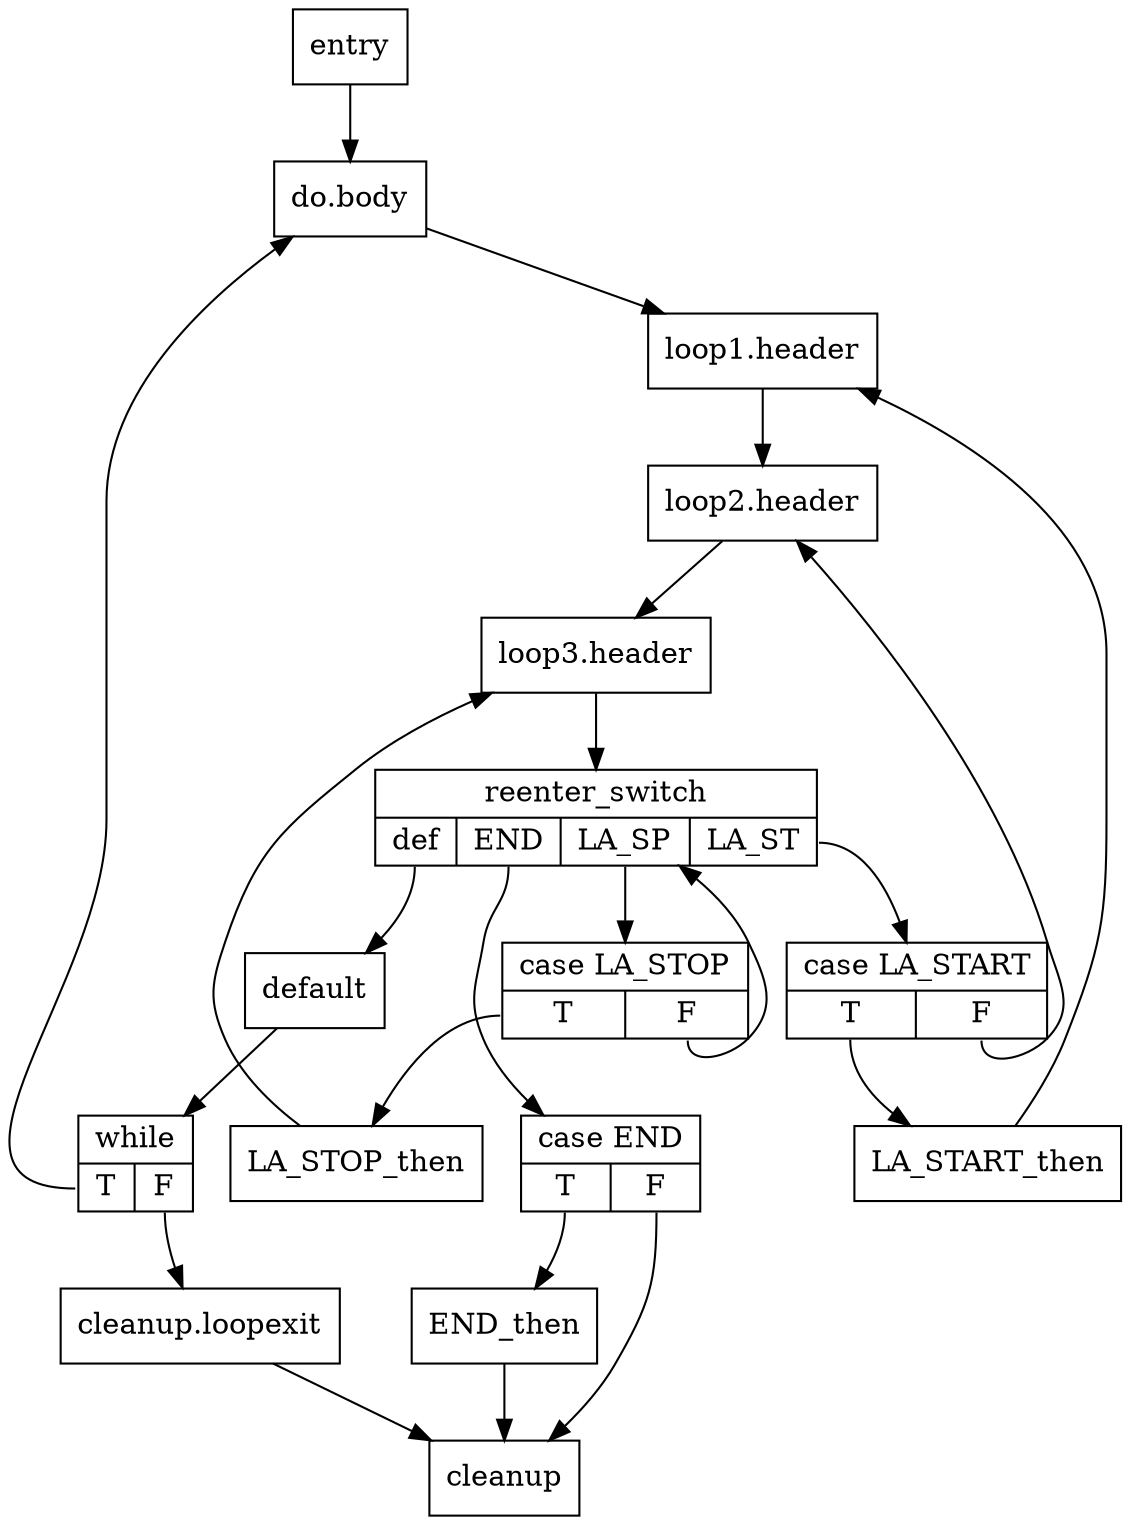 digraph "CFG for 'S_regmatch_draft' function" {

	Node0x55d815232b10 [shape=record, label="{entry}"];
	Node0x55d815232b10 -> Node0x55d815232bc0;
	Node0x55d815232bc0 [shape=record, label="{do.body}"];
	Node0x55d815232bc0 -> Node0x55d815234490;
	Node0x55d815234490 [shape=record, label="{loop1.header}"];
	Node0x55d815234490 -> Node0x55d815234c90;
	Node0x55d815234c90 [shape=record, label="{loop2.header}"];
	Node0x55d815234c90 -> Node0x55d815235490;
	Node0x55d815235490 [shape=record, label="{loop3.header}"];
	Node0x55d815235490 -> Node0x55d815235ad0;
	Node0x55d815235ad0 [shape=record, label="{reenter_switch|{<s0>def|<s1>END|<s2>LA_SP|<s3>LA_ST}}"];
	Node0x55d815235ad0:s0 -> Node0x55d8152369b0;
	Node0x55d815235ad0:s1 -> Node0x55d8152372d0;
	Node0x55d815235ad0:s2 -> Node0x55d815235b90;
	Node0x55d815235ad0:s3 -> Node0x55d815234dd0;
	Node0x55d8152372d0 [shape=record, label="{case END|{<s0>T|<s1>F}}"];
	Node0x55d8152372d0:s0 -> Node0x55d815237430;
	Node0x55d8152372d0:s1 -> Node0x55d8152374a0;
	Node0x55d815237430 [shape=record, label="{END_then}"];
	Node0x55d815237430 -> Node0x55d8152374a0;
	Node0x55d815234dd0 [shape=record, label="{case LA_START|{<s0>T|<s1>F}}"];
	Node0x55d815234dd0:s0 -> Node0x55d815234650;
	Node0x55d815234dd0:s1 -> Node0x55d815234c90;
	Node0x55d815234650 [shape=record, label="{LA_START_then}"];
	Node0x55d815234650 -> Node0x55d815234490;
	Node0x55d815235b90 [shape=record, label="{case LA_STOP|{<s0>T|<s1>F}}"];
	Node0x55d815235b90:s0 -> Node0x55d8152355b0;
	Node0x55d815235b90:s1 -> Node0x55d815235ad0;
	Node0x55d8152355b0 [shape=record, label="{LA_STOP_then}"];
	Node0x55d8152355b0 -> Node0x55d815235490;
	Node0x55d8152369b0 [shape=record, label="{default}"];
	Node0x55d8152369b0 -> Node0x55d815232cf0;
	Node0x55d815232cf0 [shape=record, label="{while|{<s0>T|<s1>F}}"];
	Node0x55d815232cf0:s1 -> Node0x55d81523a540;
	Node0x55d815232cf0:s0 -> Node0x55d815232bc0;
	Node0x55d81523a540 [shape=record, label="{cleanup.loopexit}"];
	Node0x55d81523a540 -> Node0x55d8152374a0;
	Node0x55d8152374a0 [shape=record, label="{cleanup}"];
}
